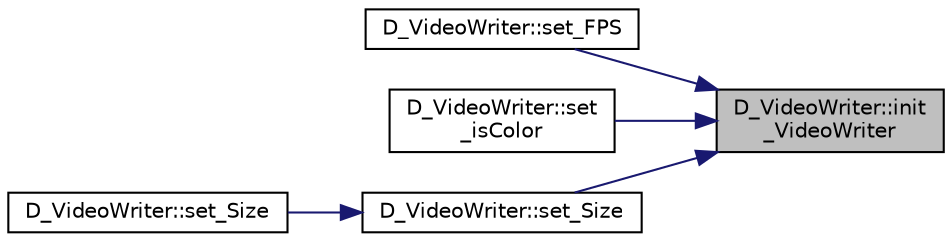 digraph "D_VideoWriter::init_VideoWriter"
{
 // LATEX_PDF_SIZE
  edge [fontname="Helvetica",fontsize="10",labelfontname="Helvetica",labelfontsize="10"];
  node [fontname="Helvetica",fontsize="10",shape=record];
  rankdir="RL";
  Node1 [label="D_VideoWriter::init\l_VideoWriter",height=0.2,width=0.4,color="black", fillcolor="grey75", style="filled", fontcolor="black",tooltip=" "];
  Node1 -> Node2 [dir="back",color="midnightblue",fontsize="10",style="solid",fontname="Helvetica"];
  Node2 [label="D_VideoWriter::set_FPS",height=0.2,width=0.4,color="black", fillcolor="white", style="filled",URL="$class_d___video_writer.html#aaff5000f3ea32960104068842f8787f6",tooltip=" "];
  Node1 -> Node3 [dir="back",color="midnightblue",fontsize="10",style="solid",fontname="Helvetica"];
  Node3 [label="D_VideoWriter::set\l_isColor",height=0.2,width=0.4,color="black", fillcolor="white", style="filled",URL="$class_d___video_writer.html#aca718b290bb9a9f5dc51517a7e0ee04b",tooltip=" "];
  Node1 -> Node4 [dir="back",color="midnightblue",fontsize="10",style="solid",fontname="Helvetica"];
  Node4 [label="D_VideoWriter::set_Size",height=0.2,width=0.4,color="black", fillcolor="white", style="filled",URL="$class_d___video_writer.html#a2511445777941ca65079c4f74068e3ea",tooltip=" "];
  Node4 -> Node5 [dir="back",color="midnightblue",fontsize="10",style="solid",fontname="Helvetica"];
  Node5 [label="D_VideoWriter::set_Size",height=0.2,width=0.4,color="black", fillcolor="white", style="filled",URL="$class_d___video_writer.html#af2fbc530002e16fa75838f2f6ea5b1fd",tooltip=" "];
}
